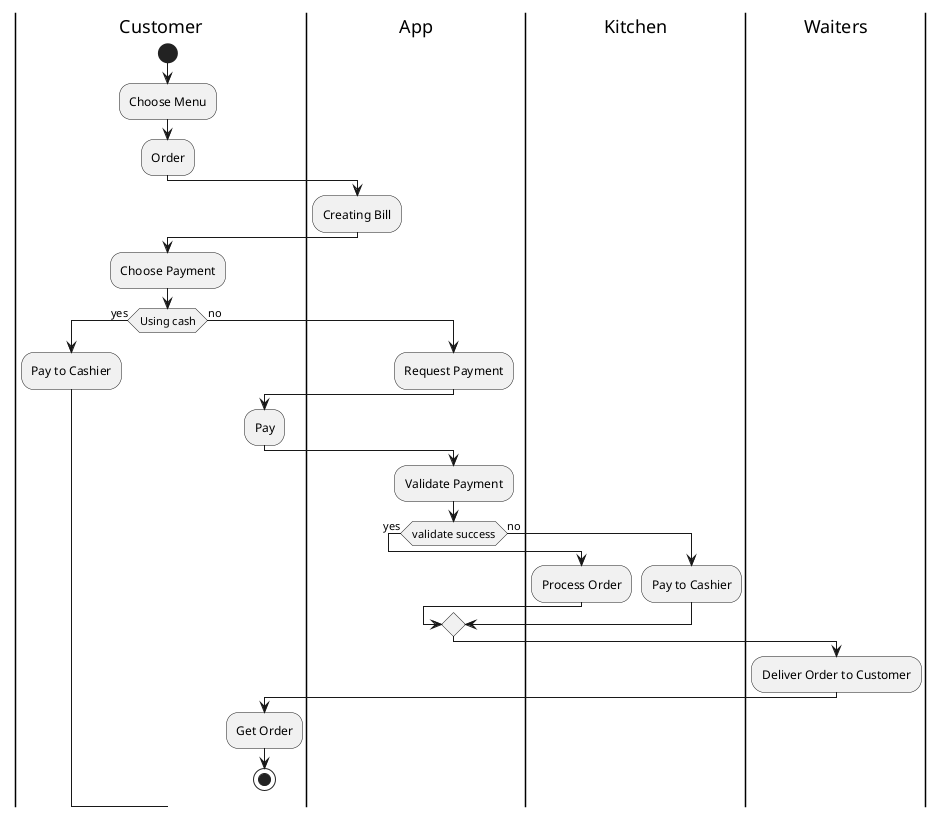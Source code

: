 @startuml CustomerActivityUml
|Customer|
start
:Choose Menu;
:Order;

|App|
:Creating Bill;

|Customer|
:Choose Payment;

if(Using cash) then (yes)
    :Pay to Cashier;

|App|
else (no)
    :Request Payment;

|Customer|
    :Pay;

|App|
    :Validate Payment;
        if(validate success) then (yes)

|Kitchen|
    :Process Order;
else (no)
    :Pay to Cashier;
endif

|Waiters|
:Deliver Order to Customer;

|Customer|
:Get Order;
stop
@enduml

@startuml AdminActivityUml
start
:login;
    if(Create Product?) then (yes)
        if(Create Category?) then (yes)
            :Insert Category;
        else (no)
            :Select Category;
        endif
        :Insert Name;
        :Inser Price;
    else if(Update Product?) then (yes)
        if(Update Category?) then (yes)
            :Update Category;
        else (no)
            :Select Category;
        endif
        if(Update Name?) then (yes)
            :Update Name;
            if(Update Price?) then (yes)
                :Update Price;
            endif
        else (no)
            :Select Name;
            :Update Price;
        endif
    else if(Delete Product?) then (yes)
        if(Delete Catogory?) then (yes)
            :Delete Category;
        else (no)
            :Select Category;
            :Delete Name;
        endif
    endif
:logout;
stop
@enduml
